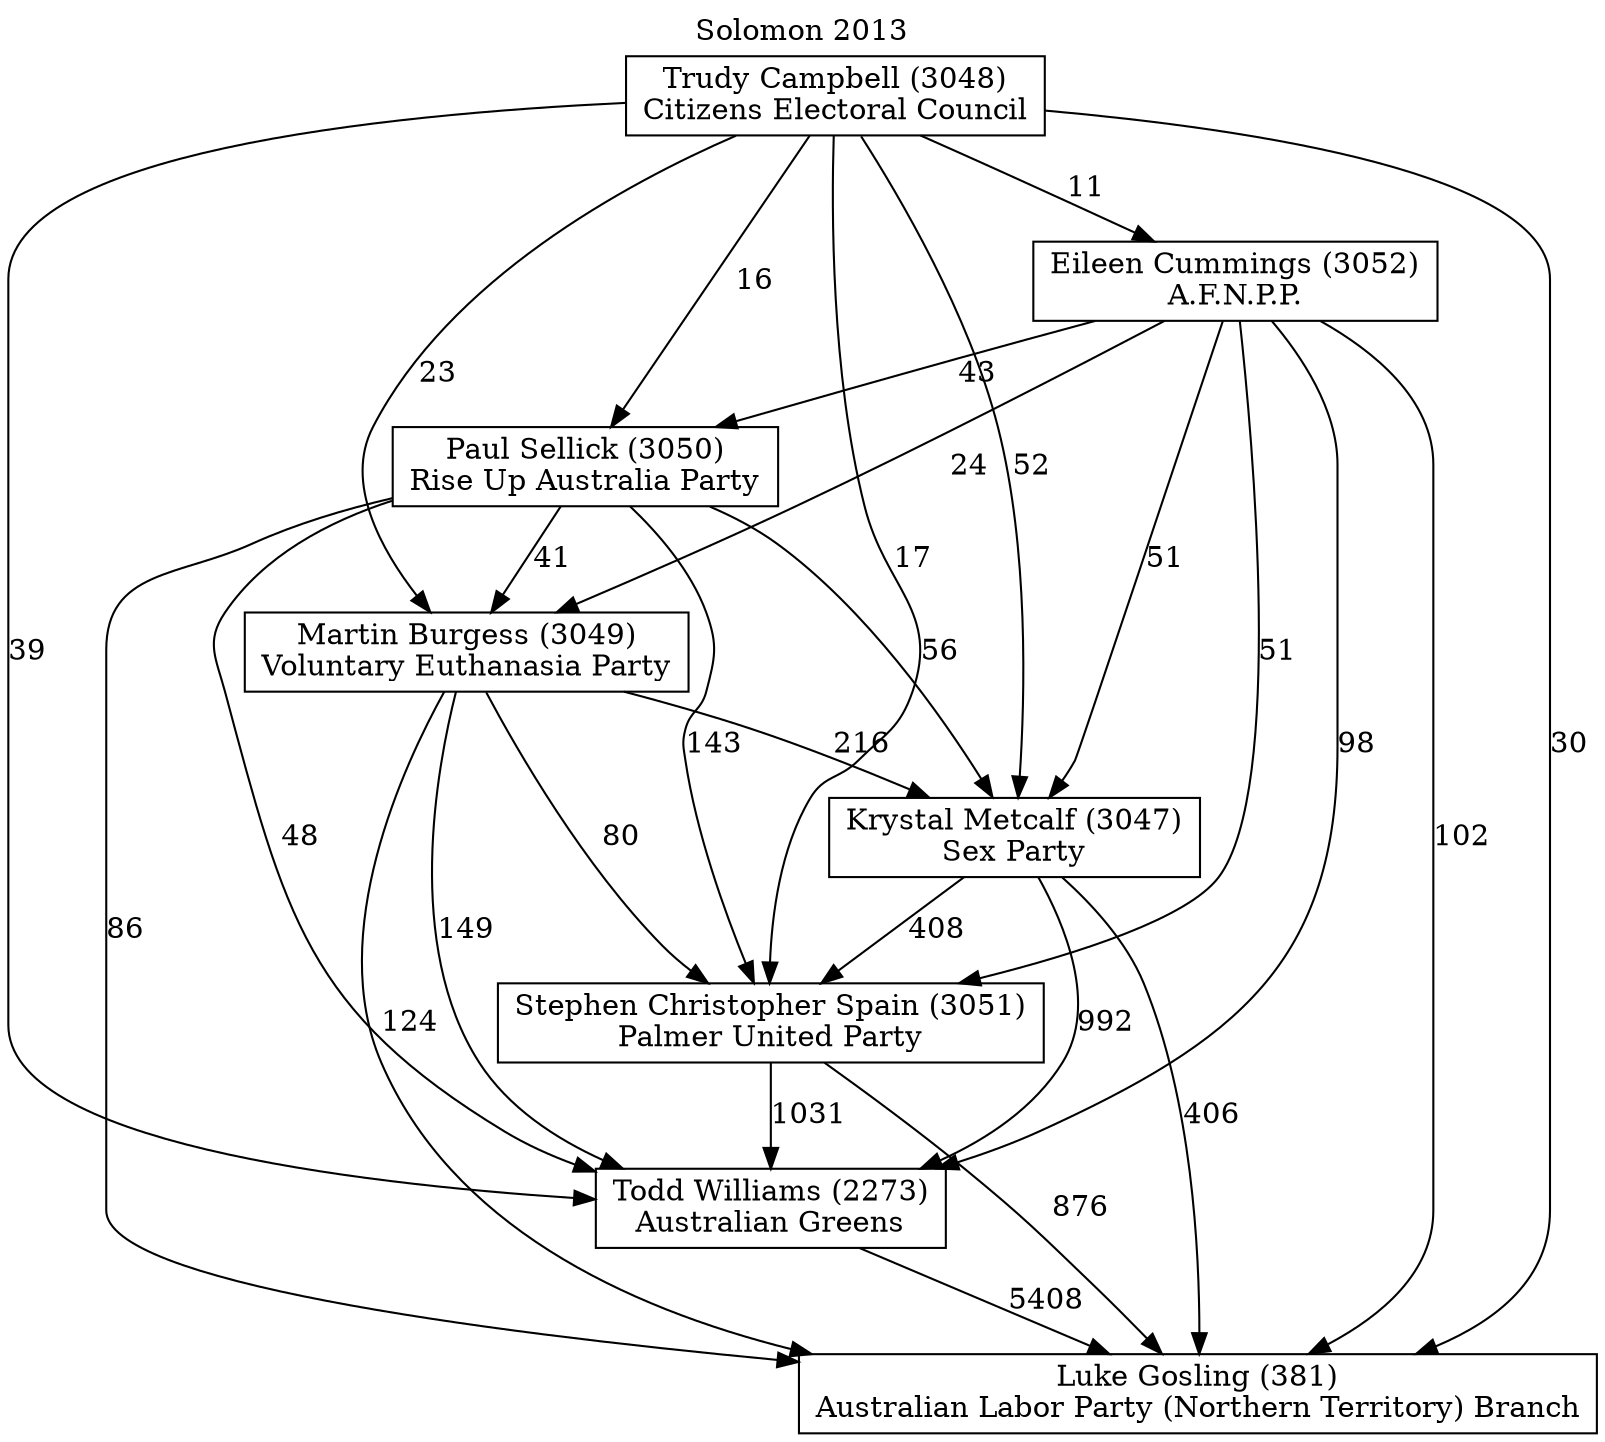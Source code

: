 // House preference flow
digraph "Luke Gosling (381)_Solomon_2013" {
	graph [label="Solomon 2013" labelloc=t mclimit=10]
	node [shape=box]
	"Eileen Cummings (3052)" [label="Eileen Cummings (3052)
A.F.N.P.P."]
	"Krystal Metcalf (3047)" [label="Krystal Metcalf (3047)
Sex Party"]
	"Luke Gosling (381)" [label="Luke Gosling (381)
Australian Labor Party (Northern Territory) Branch"]
	"Martin Burgess (3049)" [label="Martin Burgess (3049)
Voluntary Euthanasia Party"]
	"Paul Sellick (3050)" [label="Paul Sellick (3050)
Rise Up Australia Party"]
	"Stephen Christopher Spain (3051)" [label="Stephen Christopher Spain (3051)
Palmer United Party"]
	"Todd Williams (2273)" [label="Todd Williams (2273)
Australian Greens"]
	"Trudy Campbell (3048)" [label="Trudy Campbell (3048)
Citizens Electoral Council"]
	"Eileen Cummings (3052)" -> "Krystal Metcalf (3047)" [label=51]
	"Eileen Cummings (3052)" -> "Luke Gosling (381)" [label=102]
	"Eileen Cummings (3052)" -> "Martin Burgess (3049)" [label=24]
	"Eileen Cummings (3052)" -> "Paul Sellick (3050)" [label=43]
	"Eileen Cummings (3052)" -> "Stephen Christopher Spain (3051)" [label=51]
	"Eileen Cummings (3052)" -> "Todd Williams (2273)" [label=98]
	"Krystal Metcalf (3047)" -> "Luke Gosling (381)" [label=406]
	"Krystal Metcalf (3047)" -> "Stephen Christopher Spain (3051)" [label=408]
	"Krystal Metcalf (3047)" -> "Todd Williams (2273)" [label=992]
	"Martin Burgess (3049)" -> "Krystal Metcalf (3047)" [label=216]
	"Martin Burgess (3049)" -> "Luke Gosling (381)" [label=124]
	"Martin Burgess (3049)" -> "Stephen Christopher Spain (3051)" [label=80]
	"Martin Burgess (3049)" -> "Todd Williams (2273)" [label=149]
	"Paul Sellick (3050)" -> "Krystal Metcalf (3047)" [label=56]
	"Paul Sellick (3050)" -> "Luke Gosling (381)" [label=86]
	"Paul Sellick (3050)" -> "Martin Burgess (3049)" [label=41]
	"Paul Sellick (3050)" -> "Stephen Christopher Spain (3051)" [label=143]
	"Paul Sellick (3050)" -> "Todd Williams (2273)" [label=48]
	"Stephen Christopher Spain (3051)" -> "Luke Gosling (381)" [label=876]
	"Stephen Christopher Spain (3051)" -> "Todd Williams (2273)" [label=1031]
	"Todd Williams (2273)" -> "Luke Gosling (381)" [label=5408]
	"Trudy Campbell (3048)" -> "Eileen Cummings (3052)" [label=11]
	"Trudy Campbell (3048)" -> "Krystal Metcalf (3047)" [label=52]
	"Trudy Campbell (3048)" -> "Luke Gosling (381)" [label=30]
	"Trudy Campbell (3048)" -> "Martin Burgess (3049)" [label=23]
	"Trudy Campbell (3048)" -> "Paul Sellick (3050)" [label=16]
	"Trudy Campbell (3048)" -> "Stephen Christopher Spain (3051)" [label=17]
	"Trudy Campbell (3048)" -> "Todd Williams (2273)" [label=39]
}
